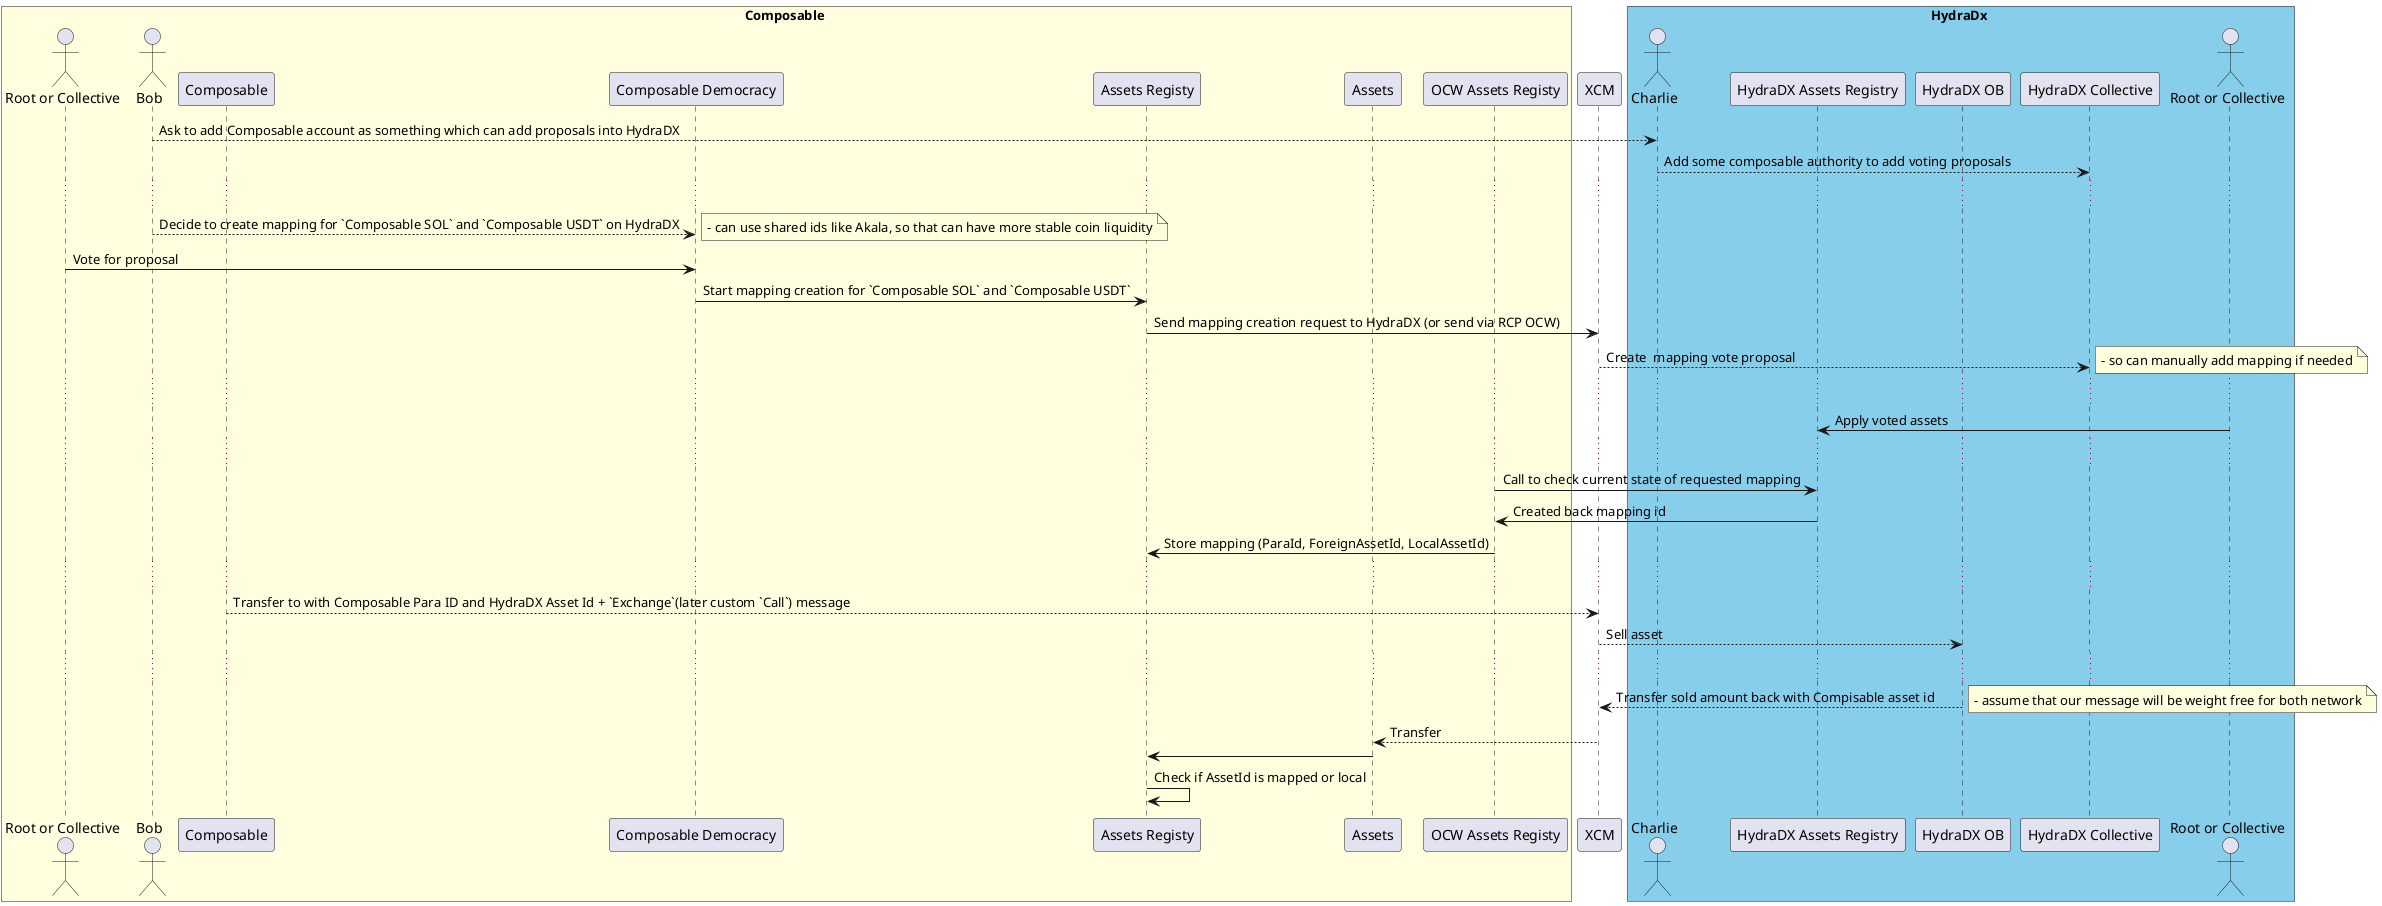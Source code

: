 @startuml

box Composable #LightYellow
  actor "Root or Collective" as composable_authority
  actor "Bob" as bob
  participant "Composable" as composable
  participant "Composable Democracy" as composable_democracy
  participant "Assets Registy" as assets_registry_pallet
  participant "Assets" as assets_pallet
  participant "OCW Assets Registy" as assets_registry_ocw
end box

participant XCM as xcm

box HydraDx #SkyBlue
  actor "Charlie" as charlie
  participant "HydraDX Assets Registry" as assets_registry_hydra_dx
  participant "HydraDX OB" as dex
  participant "HydraDX Collective" as hydra_dx_collective
  actor "Root or Collective" as hydra_dx_authority
end box


bob --> charlie: Ask to add Composable account as something which can add proposals into HydraDX

charlie --> hydra_dx_collective : Add some composable authority to add voting proposals

...

bob --> composable_democracy : Decide to create mapping for `Composable SOL` and `Composable USDT` on HydraDX
note right
 - can use shared ids like Akala, so that can have more stable coin liquidity
end note

composable_authority -> composable_democracy : Vote for proposal

composable_democracy -> assets_registry_pallet : Start mapping creation for `Composable SOL` and `Composable USDT`

assets_registry_pallet -> xcm: Send mapping creation request to HydraDX (or send via RCP OCW)

xcm --> hydra_dx_collective : Create  mapping vote proposal
note right
 - so can manually add mapping if needed
end note


...

hydra_dx_authority -> assets_registry_hydra_dx : Apply voted assets

...

assets_registry_ocw -> assets_registry_hydra_dx :  Call to check current state of requested mapping

assets_registry_hydra_dx -> assets_registry_ocw: Created back mapping id

assets_registry_ocw -> assets_registry_pallet: Store mapping (ParaId, ForeignAssetId, LocalAssetId)

...

composable --> xcm: Transfer to with Composable Para ID and HydraDX Asset Id + `Exchange`(later custom `Call`) message

xcm --> dex : Sell asset

...


dex --> xcm: Transfer sold amount back with Compisable asset id
note right
  - assume that our message will be weight free for both network
end note

xcm --> assets_pallet : Transfer

assets_pallet -> assets_registry_pallet :

assets_registry_pallet -> assets_registry_pallet: Check if AssetId is mapped or local

@enduml
